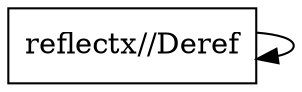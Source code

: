 digraph gph {
"reflectx//Deref" [label="reflectx//Deref", shape="box"];
"reflectx//Deref" [label="reflectx//Deref", shape="box"];
"reflectx//Deref" [label="reflectx//Deref", shape="box"];
"reflectx//Deref" [label="reflectx//Deref", shape="box"];
"reflectx//Deref" [label="reflectx//Deref", shape="box"];
"reflectx//Deref" [label="reflectx//Deref", shape="box"];
"reflectx//Deref" [label="reflectx//Deref", shape="box"];
"reflectx//Deref" [label="reflectx//Deref", shape="box"];
"reflectx//Deref" [label="reflectx//Deref", shape="box"];
"reflectx//Deref" [label="reflectx//Deref", shape="box"];"reflectx//Deref"->"reflectx//Deref";
}